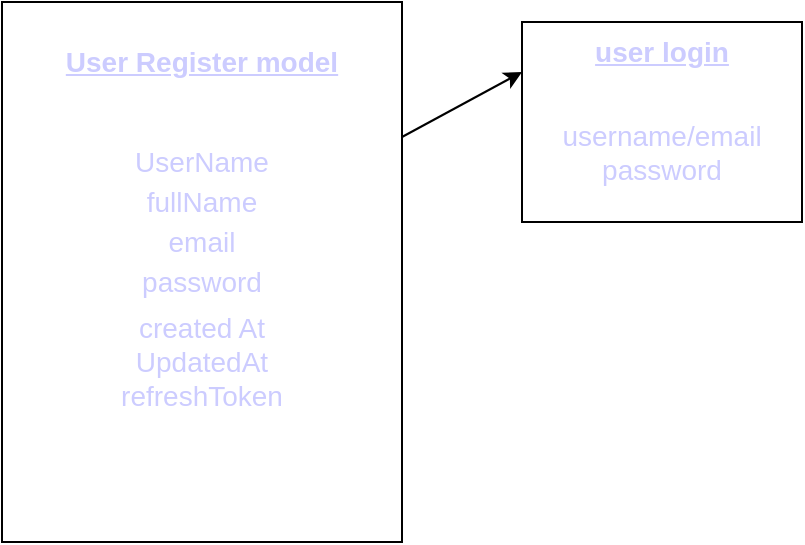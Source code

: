<mxfile>
    <diagram id="mKDkzHDbpJRkhZCWS3i1" name="Page-1">
        <mxGraphModel dx="478" dy="611" grid="1" gridSize="10" guides="1" tooltips="1" connect="1" arrows="1" fold="1" page="1" pageScale="1" pageWidth="850" pageHeight="1100" math="0" shadow="0">
            <root>
                <mxCell id="0"/>
                <mxCell id="1" parent="0"/>
                <mxCell id="11" value="" style="group" vertex="1" connectable="0" parent="1">
                    <mxGeometry x="20" y="60" width="200" height="270" as="geometry"/>
                </mxCell>
                <mxCell id="2" value="" style="whiteSpace=wrap;html=1;align=left;" vertex="1" parent="11">
                    <mxGeometry width="200" height="270" as="geometry"/>
                </mxCell>
                <mxCell id="4" value="User Register model" style="text;strokeColor=none;align=center;fillColor=none;html=1;verticalAlign=middle;whiteSpace=wrap;rounded=0;fontSize=14;fontStyle=5;fontColor=#CCCCFF;" vertex="1" parent="11">
                    <mxGeometry x="25" width="150" height="60" as="geometry"/>
                </mxCell>
                <mxCell id="5" value="UserName" style="text;strokeColor=none;align=center;fillColor=none;html=1;verticalAlign=middle;whiteSpace=wrap;rounded=0;fontSize=14;fontColor=#CCCCFF;" vertex="1" parent="11">
                    <mxGeometry x="55" y="60" width="90" height="40" as="geometry"/>
                </mxCell>
                <mxCell id="6" value="created At&lt;br&gt;UpdatedAt&lt;br&gt;refreshToken" style="text;strokeColor=none;align=center;fillColor=none;html=1;verticalAlign=middle;whiteSpace=wrap;rounded=0;fontSize=14;fontColor=#CCCCFF;" vertex="1" parent="11">
                    <mxGeometry x="55" y="160" width="90" height="40" as="geometry"/>
                </mxCell>
                <mxCell id="7" value="password" style="text;strokeColor=none;align=center;fillColor=none;html=1;verticalAlign=middle;whiteSpace=wrap;rounded=0;fontSize=14;fontColor=#CCCCFF;" vertex="1" parent="11">
                    <mxGeometry x="55" y="120" width="90" height="40" as="geometry"/>
                </mxCell>
                <mxCell id="8" value="email" style="text;strokeColor=none;align=center;fillColor=none;html=1;verticalAlign=middle;whiteSpace=wrap;rounded=0;fontSize=14;fontColor=#CCCCFF;" vertex="1" parent="11">
                    <mxGeometry x="55" y="100" width="90" height="40" as="geometry"/>
                </mxCell>
                <mxCell id="9" value="fullName" style="text;strokeColor=none;align=center;fillColor=none;html=1;verticalAlign=middle;whiteSpace=wrap;rounded=0;fontSize=14;fontColor=#CCCCFF;" vertex="1" parent="11">
                    <mxGeometry x="55" y="80" width="90" height="40" as="geometry"/>
                </mxCell>
                <mxCell id="12" value="" style="whiteSpace=wrap;html=1;align=left;" vertex="1" parent="1">
                    <mxGeometry x="280" y="70" width="140" height="100" as="geometry"/>
                </mxCell>
                <mxCell id="13" value="&lt;b&gt;&lt;u&gt;user login&lt;/u&gt;&lt;/b&gt;" style="text;strokeColor=none;align=center;fillColor=none;html=1;verticalAlign=middle;whiteSpace=wrap;rounded=0;fontSize=14;fontColor=#CCCCFF;" vertex="1" parent="1">
                    <mxGeometry x="300" y="70" width="100" height="30" as="geometry"/>
                </mxCell>
                <mxCell id="14" value="username/email&lt;br&gt;password" style="text;strokeColor=none;align=center;fillColor=none;html=1;verticalAlign=middle;whiteSpace=wrap;rounded=0;fontSize=14;fontColor=#CCCCFF;" vertex="1" parent="1">
                    <mxGeometry x="320" y="120" width="60" height="30" as="geometry"/>
                </mxCell>
                <mxCell id="15" style="html=1;exitX=1;exitY=0.25;exitDx=0;exitDy=0;entryX=0;entryY=0.25;entryDx=0;entryDy=0;fontSize=14;fontColor=#CCCCFF;" edge="1" parent="1" source="2" target="12">
                    <mxGeometry relative="1" as="geometry"/>
                </mxCell>
            </root>
        </mxGraphModel>
    </diagram>
</mxfile>